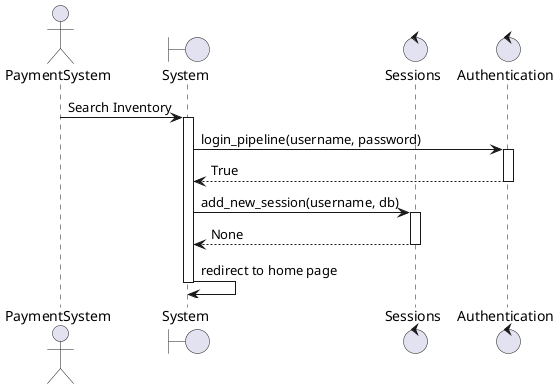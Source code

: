 @startuml search_movie
actor  PaymentSystem
boundary "System" as system
control "Sessions" as sessions
control "Authentication" as auth
PaymentSystem -> system: Search Inventory
activate system
system -> auth: login_pipeline(username, password)
activate auth
auth --> system: True
deactivate auth
system -> sessions: add_new_session(username, db)
activate sessions
sessions --> system: None
deactivate sessions
system -> system: redirect to home page
deactivate system
@enduml